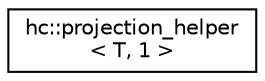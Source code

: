 digraph "Graphical Class Hierarchy"
{
  edge [fontname="Helvetica",fontsize="10",labelfontname="Helvetica",labelfontsize="10"];
  node [fontname="Helvetica",fontsize="10",shape=record];
  rankdir="LR";
  Node1 [label="hc::projection_helper\l\< T, 1 \>",height=0.2,width=0.4,color="black", fillcolor="white", style="filled",URL="$structhc_1_1projection__helper_3_01T_00_011_01_4.html"];
}
